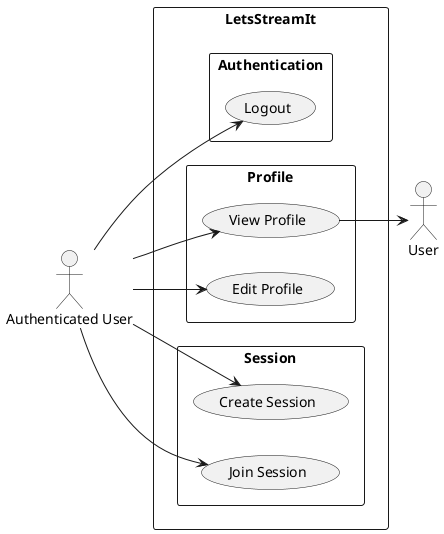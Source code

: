@startuml authenticated-user
left to right direction

actor "Authenticated User"
actor User

rectangle "LetsStreamIt" {

    rectangle "Authentication" {
        usecase Logout as "Logout"
    }

    rectangle "Profile" {
        usecase ViewProfile as "View Profile"
        usecase EditProfile as "Edit Profile"
    }

    rectangle "Session" {
        usecase CreateSession as "Create Session"
        usecase JoinSession as "Join Session"
    }

}

"Authenticated User" --> Logout
"Authenticated User" --> ViewProfile
"Authenticated User" --> EditProfile
"Authenticated User" --> CreateSession
"Authenticated User" --> JoinSession

ViewProfile --> User

@enduml
